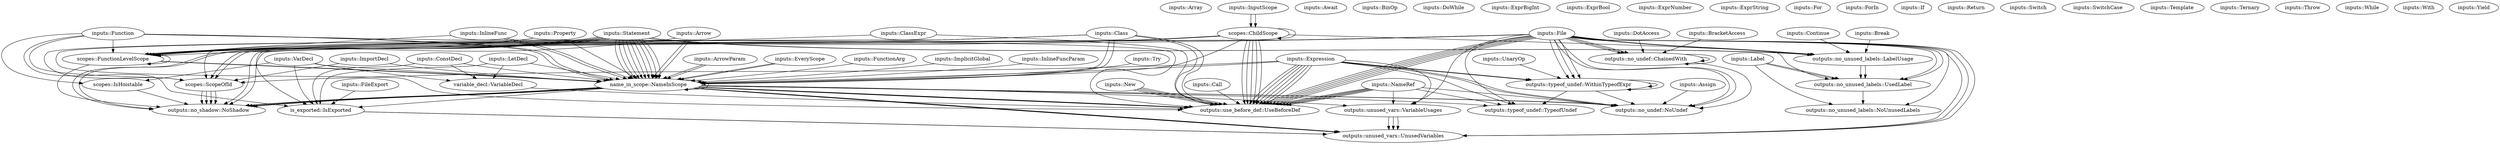 digraph {
    0 [label="inputs::Array"];
    1 [label="inputs::Arrow"];
    2 [label="inputs::ArrowParam"];
    3 [label="inputs::Assign"];
    4 [label="inputs::Await"];
    5 [label="inputs::BinOp"];
    6 [label="inputs::BracketAccess"];
    7 [label="inputs::Break"];
    8 [label="inputs::Call"];
    9 [label="inputs::Class"];
    10 [label="inputs::ClassExpr"];
    11 [label="inputs::ConstDecl"];
    12 [label="inputs::Continue"];
    13 [label="inputs::DoWhile"];
    14 [label="inputs::DotAccess"];
    15 [label="inputs::EveryScope"];
    16 [label="inputs::ExprBigInt"];
    17 [label="inputs::ExprBool"];
    18 [label="inputs::ExprNumber"];
    19 [label="inputs::ExprString"];
    20 [label="inputs::Expression"];
    21 [label="inputs::File"];
    22 [label="inputs::FileExport"];
    23 [label="inputs::For"];
    24 [label="inputs::ForIn"];
    25 [label="inputs::Function"];
    26 [label="inputs::FunctionArg"];
    27 [label="inputs::If"];
    28 [label="inputs::ImplicitGlobal"];
    29 [label="inputs::ImportDecl"];
    30 [label="inputs::InlineFunc"];
    31 [label="inputs::InlineFuncParam"];
    32 [label="inputs::InputScope"];
    33 [label="inputs::Label"];
    34 [label="inputs::LetDecl"];
    35 [label="inputs::NameRef"];
    36 [label="inputs::New"];
    37 [label="inputs::Property"];
    38 [label="inputs::Return"];
    39 [label="inputs::Statement"];
    40 [label="inputs::Switch"];
    41 [label="inputs::SwitchCase"];
    42 [label="inputs::Template"];
    43 [label="inputs::Ternary"];
    44 [label="inputs::Throw"];
    45 [label="inputs::Try"];
    46 [label="inputs::UnaryOp"];
    47 [label="inputs::VarDecl"];
    48 [label="inputs::While"];
    49 [label="inputs::With"];
    50 [label="inputs::Yield"];
    51 [label="is_exported::IsExported"];
    52 [label="name_in_scope::NameInScope"];
    53 [label="outputs::no_shadow::NoShadow"];
    54 [label="outputs::no_undef::ChainedWith"];
    55 [label="outputs::no_undef::NoUndef"];
    56 [label="outputs::no_unused_labels::LabelUsage"];
    57 [label="outputs::no_unused_labels::NoUnusedLabels"];
    58 [label="outputs::no_unused_labels::UsedLabel"];
    59 [label="outputs::typeof_undef::TypeofUndef"];
    60 [label="outputs::typeof_undef::WithinTypeofExpr"];
    61 [label="outputs::unused_vars::UnusedVariables"];
    62 [label="outputs::unused_vars::VariableUsages"];
    63 [label="outputs::use_before_def::UseBeforeDef"];
    64 [label="scopes::ChildScope"];
    65 [label="scopes::FunctionLevelScope"];
    66 [label="scopes::IsHoistable"];
    67 [label="scopes::ScopeOfId"];
    68 [label="variable_decl::VariableDecl"];
    1 -> 52;
    1 -> 52;
    1 -> 65;
    2 -> 52;
    2 -> 52;
    3 -> 55;
    6 -> 54;
    7 -> 56;
    8 -> 63;
    9 -> 51;
    9 -> 52;
    9 -> 52;
    9 -> 63;
    9 -> 63;
    9 -> 65;
    9 -> 67;
    10 -> 63;
    10 -> 65;
    11 -> 51;
    11 -> 52;
    11 -> 68;
    12 -> 56;
    14 -> 54;
    15 -> 52;
    15 -> 52;
    20 -> 52;
    20 -> 55;
    20 -> 55;
    20 -> 59;
    20 -> 60;
    20 -> 60;
    20 -> 62;
    20 -> 63;
    20 -> 63;
    20 -> 63;
    20 -> 63;
    20 -> 63;
    20 -> 63;
    20 -> 67;
    21 -> 53;
    21 -> 53;
    21 -> 54;
    21 -> 54;
    21 -> 54;
    21 -> 55;
    21 -> 55;
    21 -> 56;
    21 -> 56;
    21 -> 57;
    21 -> 58;
    21 -> 58;
    21 -> 59;
    21 -> 60;
    21 -> 60;
    21 -> 60;
    21 -> 61;
    21 -> 61;
    21 -> 61;
    21 -> 62;
    21 -> 63;
    21 -> 63;
    21 -> 63;
    21 -> 63;
    21 -> 63;
    21 -> 65;
    21 -> 67;
    21 -> 67;
    22 -> 51;
    25 -> 51;
    25 -> 52;
    25 -> 52;
    25 -> 63;
    25 -> 65;
    25 -> 66;
    25 -> 67;
    26 -> 52;
    28 -> 52;
    29 -> 52;
    29 -> 67;
    30 -> 52;
    30 -> 52;
    30 -> 65;
    31 -> 52;
    32 -> 64;
    32 -> 64;
    33 -> 57;
    33 -> 58;
    33 -> 58;
    34 -> 51;
    34 -> 52;
    34 -> 68;
    35 -> 55;
    35 -> 59;
    35 -> 62;
    35 -> 63;
    35 -> 63;
    35 -> 63;
    35 -> 63;
    35 -> 63;
    36 -> 63;
    36 -> 63;
    36 -> 63;
    36 -> 63;
    37 -> 52;
    37 -> 65;
    39 -> 52;
    39 -> 52;
    39 -> 52;
    39 -> 52;
    39 -> 52;
    39 -> 52;
    39 -> 52;
    39 -> 52;
    39 -> 52;
    39 -> 56;
    39 -> 56;
    39 -> 63;
    39 -> 65;
    39 -> 65;
    39 -> 65;
    39 -> 65;
    39 -> 65;
    39 -> 67;
    45 -> 52;
    46 -> 60;
    47 -> 51;
    47 -> 52;
    47 -> 66;
    47 -> 68;
    51 -> 61;
    51 -> 61;
    52 -> 51;
    52 -> 52;
    52 -> 53;
    52 -> 53;
    52 -> 53;
    52 -> 53;
    52 -> 55;
    52 -> 55;
    52 -> 59;
    52 -> 61;
    52 -> 61;
    52 -> 61;
    52 -> 62;
    52 -> 63;
    52 -> 63;
    52 -> 63;
    52 -> 63;
    54 -> 54;
    54 -> 54;
    54 -> 55;
    56 -> 58;
    56 -> 58;
    58 -> 57;
    60 -> 55;
    60 -> 59;
    60 -> 60;
    60 -> 60;
    62 -> 61;
    62 -> 61;
    62 -> 61;
    64 -> 52;
    64 -> 53;
    64 -> 53;
    64 -> 58;
    64 -> 63;
    64 -> 63;
    64 -> 63;
    64 -> 63;
    64 -> 63;
    64 -> 64;
    64 -> 65;
    65 -> 52;
    65 -> 52;
    65 -> 53;
    65 -> 65;
    66 -> 53;
    67 -> 53;
    67 -> 53;
    67 -> 53;
    67 -> 53;
    68 -> 63;
}